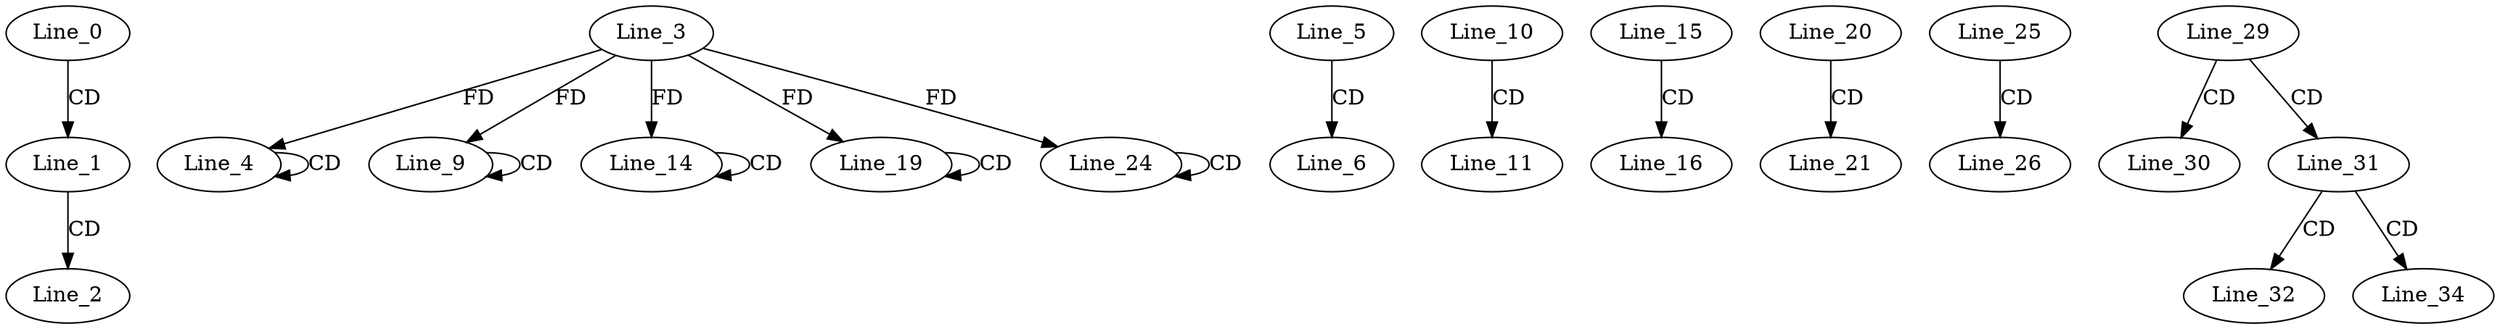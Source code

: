 digraph G {
  Line_0;
  Line_1;
  Line_2;
  Line_4;
  Line_4;
  Line_3;
  Line_5;
  Line_6;
  Line_9;
  Line_9;
  Line_10;
  Line_11;
  Line_14;
  Line_14;
  Line_15;
  Line_16;
  Line_19;
  Line_19;
  Line_20;
  Line_21;
  Line_24;
  Line_24;
  Line_25;
  Line_26;
  Line_29;
  Line_30;
  Line_31;
  Line_32;
  Line_34;
  Line_0 -> Line_1 [ label="CD" ];
  Line_1 -> Line_2 [ label="CD" ];
  Line_4 -> Line_4 [ label="CD" ];
  Line_3 -> Line_4 [ label="FD" ];
  Line_5 -> Line_6 [ label="CD" ];
  Line_9 -> Line_9 [ label="CD" ];
  Line_3 -> Line_9 [ label="FD" ];
  Line_10 -> Line_11 [ label="CD" ];
  Line_14 -> Line_14 [ label="CD" ];
  Line_3 -> Line_14 [ label="FD" ];
  Line_15 -> Line_16 [ label="CD" ];
  Line_19 -> Line_19 [ label="CD" ];
  Line_3 -> Line_19 [ label="FD" ];
  Line_20 -> Line_21 [ label="CD" ];
  Line_24 -> Line_24 [ label="CD" ];
  Line_3 -> Line_24 [ label="FD" ];
  Line_25 -> Line_26 [ label="CD" ];
  Line_29 -> Line_30 [ label="CD" ];
  Line_29 -> Line_31 [ label="CD" ];
  Line_31 -> Line_32 [ label="CD" ];
  Line_31 -> Line_34 [ label="CD" ];
}
